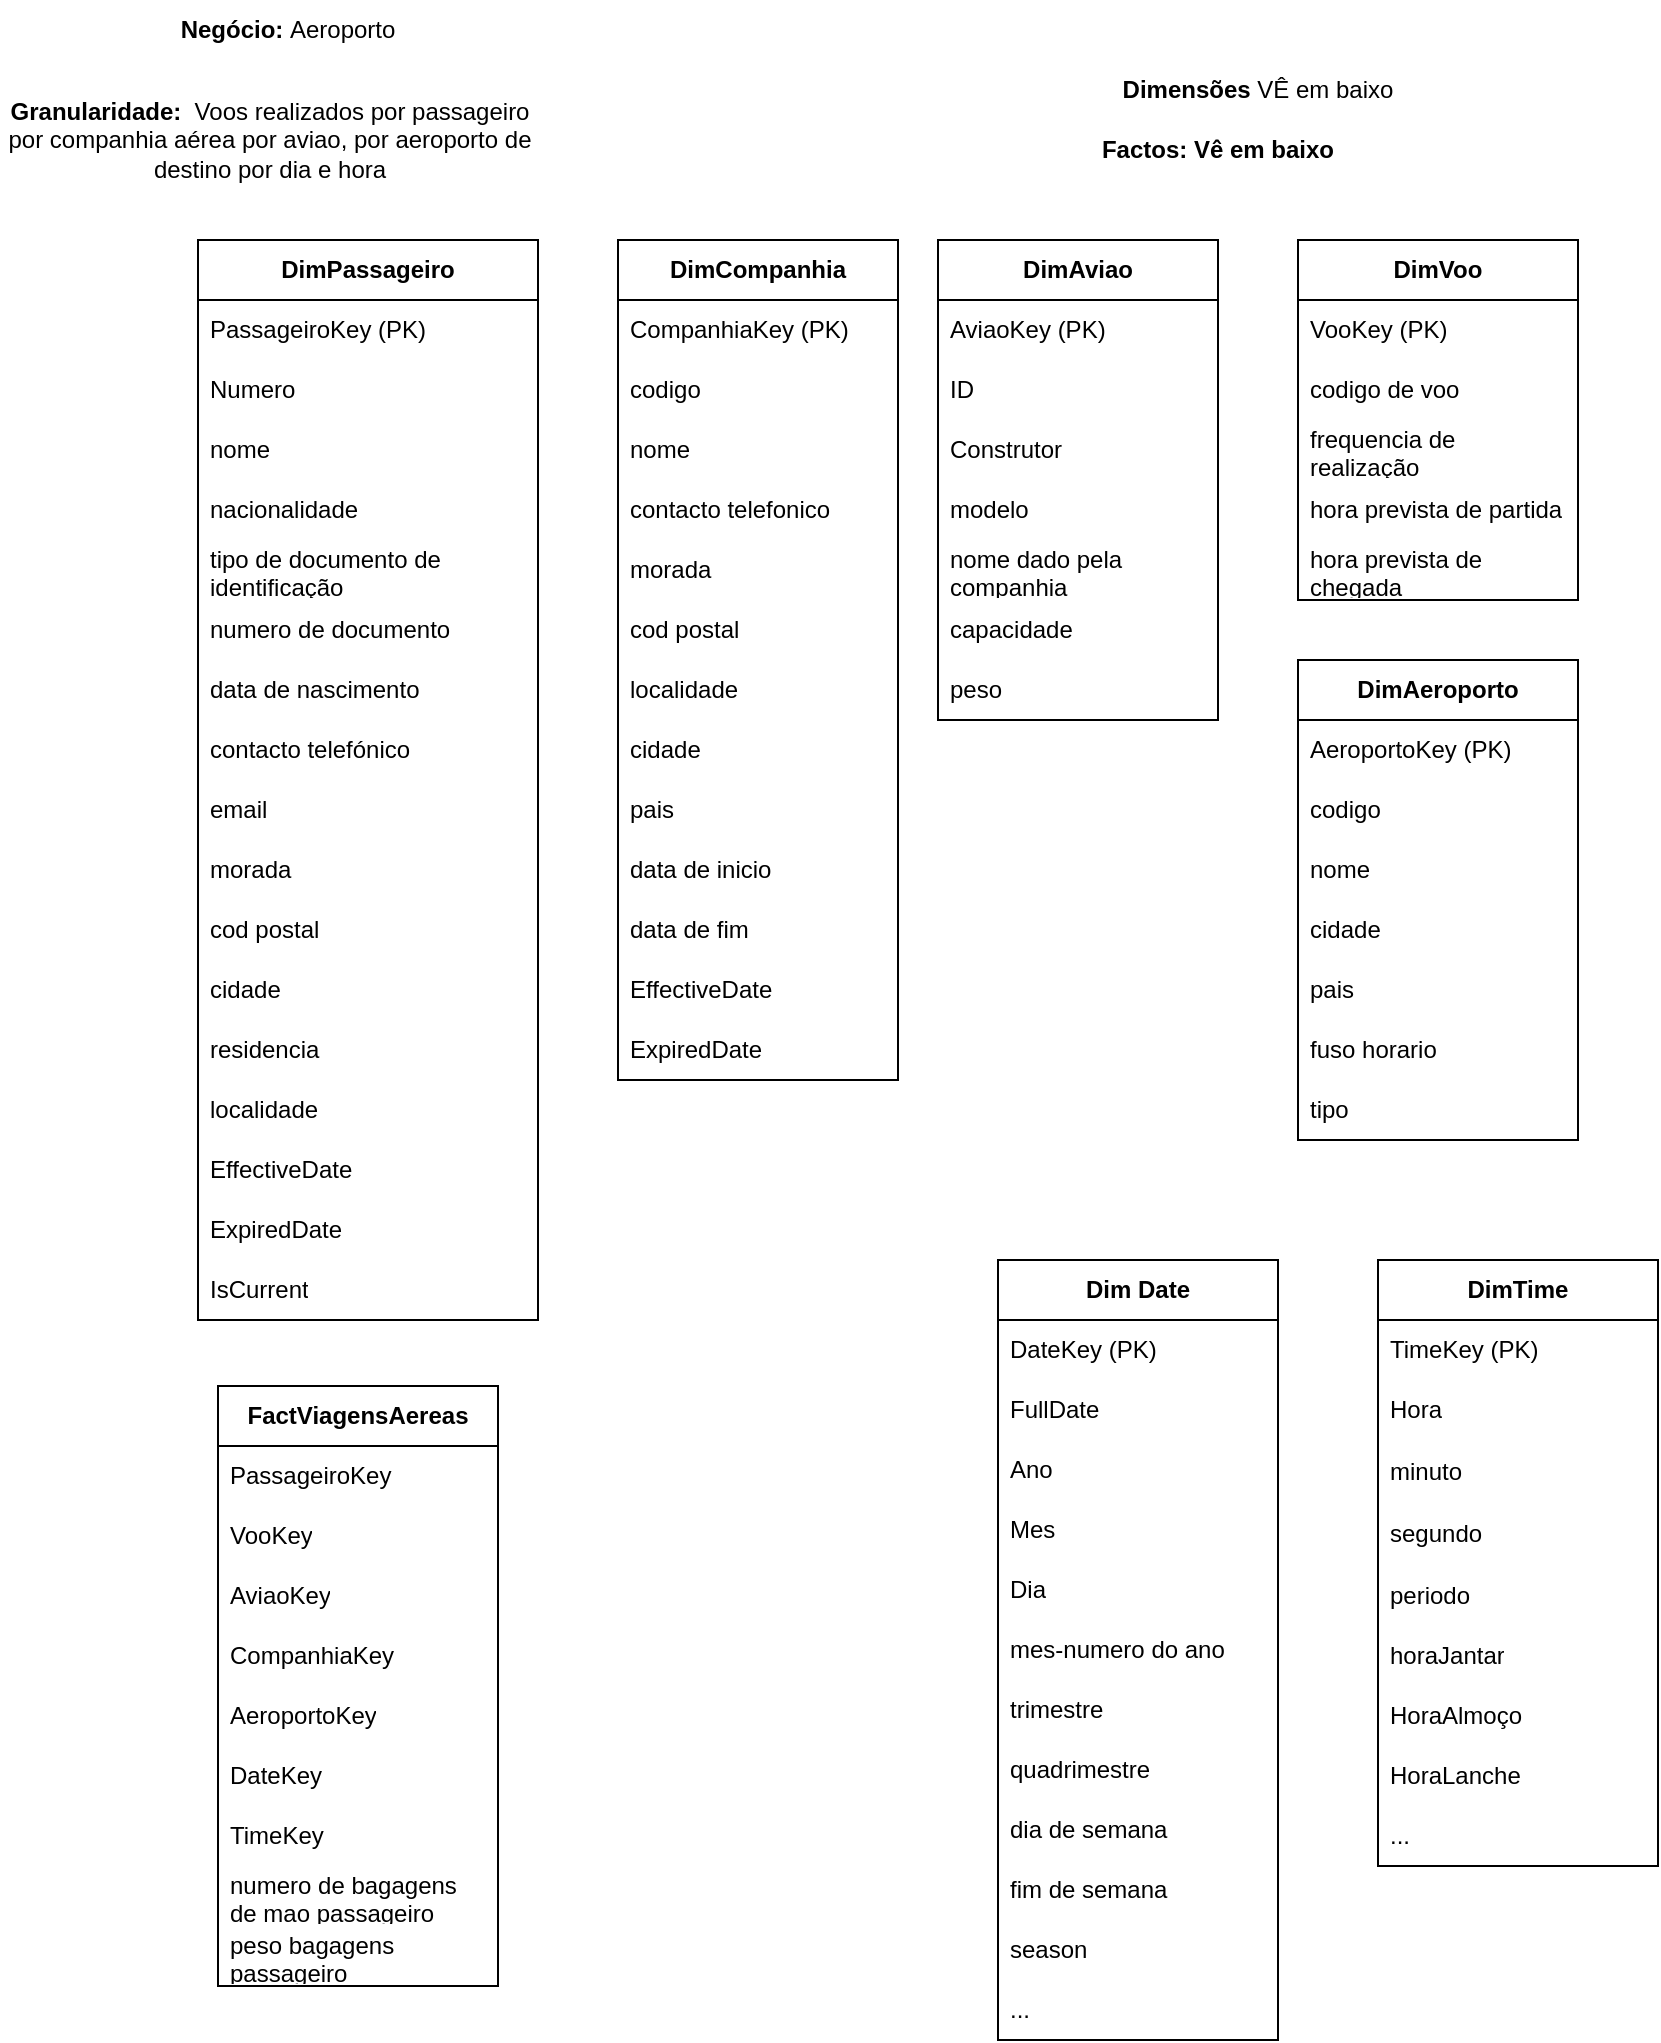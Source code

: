 <mxfile version="22.1.21" type="device">
  <diagram name="Página-1" id="2X2gEBi5U6tSxkvRbHId">
    <mxGraphModel dx="1863" dy="614" grid="1" gridSize="10" guides="1" tooltips="1" connect="1" arrows="1" fold="1" page="1" pageScale="1" pageWidth="827" pageHeight="1169" math="0" shadow="0">
      <root>
        <mxCell id="0" />
        <mxCell id="1" parent="0" />
        <mxCell id="Sg3mpXgy3ps1cseH2Rrw-1" value="&lt;b&gt;Granularidade:&amp;nbsp; &lt;/b&gt;Voos realizados por passageiro por companhia aérea por aviao, por aeroporto de destino por dia e hora" style="text;html=1;strokeColor=none;fillColor=none;align=center;verticalAlign=middle;whiteSpace=wrap;rounded=0;" vertex="1" parent="1">
          <mxGeometry x="-9" y="60" width="270" height="40" as="geometry" />
        </mxCell>
        <mxCell id="Sg3mpXgy3ps1cseH2Rrw-2" value="&lt;b&gt;Dimensões &lt;/b&gt;VÊ em baixo" style="text;html=1;strokeColor=none;fillColor=none;align=center;verticalAlign=middle;whiteSpace=wrap;rounded=0;" vertex="1" parent="1">
          <mxGeometry x="550" y="40" width="140" height="30" as="geometry" />
        </mxCell>
        <mxCell id="Sg3mpXgy3ps1cseH2Rrw-3" value="&lt;b&gt;Factos: Vê em baixo&lt;/b&gt;" style="text;html=1;strokeColor=none;fillColor=none;align=center;verticalAlign=middle;whiteSpace=wrap;rounded=0;" vertex="1" parent="1">
          <mxGeometry x="510" y="70" width="180" height="30" as="geometry" />
        </mxCell>
        <mxCell id="Sg3mpXgy3ps1cseH2Rrw-4" value="&lt;b&gt;DimPassageiro&lt;/b&gt;" style="swimlane;fontStyle=0;childLayout=stackLayout;horizontal=1;startSize=30;horizontalStack=0;resizeParent=1;resizeParentMax=0;resizeLast=0;collapsible=1;marginBottom=0;whiteSpace=wrap;html=1;" vertex="1" parent="1">
          <mxGeometry x="90" y="130" width="170" height="540" as="geometry" />
        </mxCell>
        <mxCell id="Sg3mpXgy3ps1cseH2Rrw-5" value="PassageiroKey (PK)" style="text;strokeColor=none;fillColor=none;align=left;verticalAlign=middle;spacingLeft=4;spacingRight=4;overflow=hidden;points=[[0,0.5],[1,0.5]];portConstraint=eastwest;rotatable=0;whiteSpace=wrap;html=1;" vertex="1" parent="Sg3mpXgy3ps1cseH2Rrw-4">
          <mxGeometry y="30" width="170" height="30" as="geometry" />
        </mxCell>
        <mxCell id="Sg3mpXgy3ps1cseH2Rrw-6" value="Numero" style="text;strokeColor=none;fillColor=none;align=left;verticalAlign=middle;spacingLeft=4;spacingRight=4;overflow=hidden;points=[[0,0.5],[1,0.5]];portConstraint=eastwest;rotatable=0;whiteSpace=wrap;html=1;" vertex="1" parent="Sg3mpXgy3ps1cseH2Rrw-4">
          <mxGeometry y="60" width="170" height="30" as="geometry" />
        </mxCell>
        <mxCell id="Sg3mpXgy3ps1cseH2Rrw-7" value="nome" style="text;strokeColor=none;fillColor=none;align=left;verticalAlign=middle;spacingLeft=4;spacingRight=4;overflow=hidden;points=[[0,0.5],[1,0.5]];portConstraint=eastwest;rotatable=0;whiteSpace=wrap;html=1;" vertex="1" parent="Sg3mpXgy3ps1cseH2Rrw-4">
          <mxGeometry y="90" width="170" height="30" as="geometry" />
        </mxCell>
        <mxCell id="Sg3mpXgy3ps1cseH2Rrw-8" value="nacionalidade" style="text;strokeColor=none;fillColor=none;align=left;verticalAlign=middle;spacingLeft=4;spacingRight=4;overflow=hidden;points=[[0,0.5],[1,0.5]];portConstraint=eastwest;rotatable=0;whiteSpace=wrap;html=1;" vertex="1" parent="Sg3mpXgy3ps1cseH2Rrw-4">
          <mxGeometry y="120" width="170" height="30" as="geometry" />
        </mxCell>
        <mxCell id="Sg3mpXgy3ps1cseH2Rrw-9" value="tipo de documento de identificação" style="text;strokeColor=none;fillColor=none;align=left;verticalAlign=middle;spacingLeft=4;spacingRight=4;overflow=hidden;points=[[0,0.5],[1,0.5]];portConstraint=eastwest;rotatable=0;whiteSpace=wrap;html=1;" vertex="1" parent="Sg3mpXgy3ps1cseH2Rrw-4">
          <mxGeometry y="150" width="170" height="30" as="geometry" />
        </mxCell>
        <mxCell id="Sg3mpXgy3ps1cseH2Rrw-10" value="numero de documento" style="text;strokeColor=none;fillColor=none;align=left;verticalAlign=middle;spacingLeft=4;spacingRight=4;overflow=hidden;points=[[0,0.5],[1,0.5]];portConstraint=eastwest;rotatable=0;whiteSpace=wrap;html=1;" vertex="1" parent="Sg3mpXgy3ps1cseH2Rrw-4">
          <mxGeometry y="180" width="170" height="30" as="geometry" />
        </mxCell>
        <mxCell id="Sg3mpXgy3ps1cseH2Rrw-11" value="data de nascimento" style="text;strokeColor=none;fillColor=none;align=left;verticalAlign=middle;spacingLeft=4;spacingRight=4;overflow=hidden;points=[[0,0.5],[1,0.5]];portConstraint=eastwest;rotatable=0;whiteSpace=wrap;html=1;" vertex="1" parent="Sg3mpXgy3ps1cseH2Rrw-4">
          <mxGeometry y="210" width="170" height="30" as="geometry" />
        </mxCell>
        <mxCell id="Sg3mpXgy3ps1cseH2Rrw-12" value="contacto telefónico" style="text;strokeColor=none;fillColor=none;align=left;verticalAlign=middle;spacingLeft=4;spacingRight=4;overflow=hidden;points=[[0,0.5],[1,0.5]];portConstraint=eastwest;rotatable=0;whiteSpace=wrap;html=1;" vertex="1" parent="Sg3mpXgy3ps1cseH2Rrw-4">
          <mxGeometry y="240" width="170" height="30" as="geometry" />
        </mxCell>
        <mxCell id="Sg3mpXgy3ps1cseH2Rrw-13" value="email" style="text;strokeColor=none;fillColor=none;align=left;verticalAlign=middle;spacingLeft=4;spacingRight=4;overflow=hidden;points=[[0,0.5],[1,0.5]];portConstraint=eastwest;rotatable=0;whiteSpace=wrap;html=1;" vertex="1" parent="Sg3mpXgy3ps1cseH2Rrw-4">
          <mxGeometry y="270" width="170" height="30" as="geometry" />
        </mxCell>
        <mxCell id="Sg3mpXgy3ps1cseH2Rrw-14" value="morada" style="text;strokeColor=none;fillColor=none;align=left;verticalAlign=middle;spacingLeft=4;spacingRight=4;overflow=hidden;points=[[0,0.5],[1,0.5]];portConstraint=eastwest;rotatable=0;whiteSpace=wrap;html=1;" vertex="1" parent="Sg3mpXgy3ps1cseH2Rrw-4">
          <mxGeometry y="300" width="170" height="30" as="geometry" />
        </mxCell>
        <mxCell id="Sg3mpXgy3ps1cseH2Rrw-15" value="cod postal" style="text;strokeColor=none;fillColor=none;align=left;verticalAlign=middle;spacingLeft=4;spacingRight=4;overflow=hidden;points=[[0,0.5],[1,0.5]];portConstraint=eastwest;rotatable=0;whiteSpace=wrap;html=1;" vertex="1" parent="Sg3mpXgy3ps1cseH2Rrw-4">
          <mxGeometry y="330" width="170" height="30" as="geometry" />
        </mxCell>
        <mxCell id="Sg3mpXgy3ps1cseH2Rrw-16" value="cidade" style="text;strokeColor=none;fillColor=none;align=left;verticalAlign=middle;spacingLeft=4;spacingRight=4;overflow=hidden;points=[[0,0.5],[1,0.5]];portConstraint=eastwest;rotatable=0;whiteSpace=wrap;html=1;" vertex="1" parent="Sg3mpXgy3ps1cseH2Rrw-4">
          <mxGeometry y="360" width="170" height="30" as="geometry" />
        </mxCell>
        <mxCell id="Sg3mpXgy3ps1cseH2Rrw-17" value="residencia" style="text;strokeColor=none;fillColor=none;align=left;verticalAlign=middle;spacingLeft=4;spacingRight=4;overflow=hidden;points=[[0,0.5],[1,0.5]];portConstraint=eastwest;rotatable=0;whiteSpace=wrap;html=1;" vertex="1" parent="Sg3mpXgy3ps1cseH2Rrw-4">
          <mxGeometry y="390" width="170" height="30" as="geometry" />
        </mxCell>
        <mxCell id="Sg3mpXgy3ps1cseH2Rrw-72" value="localidade" style="text;strokeColor=none;fillColor=none;align=left;verticalAlign=middle;spacingLeft=4;spacingRight=4;overflow=hidden;points=[[0,0.5],[1,0.5]];portConstraint=eastwest;rotatable=0;whiteSpace=wrap;html=1;" vertex="1" parent="Sg3mpXgy3ps1cseH2Rrw-4">
          <mxGeometry y="420" width="170" height="30" as="geometry" />
        </mxCell>
        <mxCell id="Sg3mpXgy3ps1cseH2Rrw-18" value="EffectiveDate" style="text;strokeColor=none;fillColor=none;align=left;verticalAlign=middle;spacingLeft=4;spacingRight=4;overflow=hidden;points=[[0,0.5],[1,0.5]];portConstraint=eastwest;rotatable=0;whiteSpace=wrap;html=1;" vertex="1" parent="Sg3mpXgy3ps1cseH2Rrw-4">
          <mxGeometry y="450" width="170" height="30" as="geometry" />
        </mxCell>
        <mxCell id="Sg3mpXgy3ps1cseH2Rrw-19" value="ExpiredDate" style="text;strokeColor=none;fillColor=none;align=left;verticalAlign=middle;spacingLeft=4;spacingRight=4;overflow=hidden;points=[[0,0.5],[1,0.5]];portConstraint=eastwest;rotatable=0;whiteSpace=wrap;html=1;" vertex="1" parent="Sg3mpXgy3ps1cseH2Rrw-4">
          <mxGeometry y="480" width="170" height="30" as="geometry" />
        </mxCell>
        <mxCell id="Sg3mpXgy3ps1cseH2Rrw-20" value="IsCurrent" style="text;strokeColor=none;fillColor=none;align=left;verticalAlign=middle;spacingLeft=4;spacingRight=4;overflow=hidden;points=[[0,0.5],[1,0.5]];portConstraint=eastwest;rotatable=0;whiteSpace=wrap;html=1;" vertex="1" parent="Sg3mpXgy3ps1cseH2Rrw-4">
          <mxGeometry y="510" width="170" height="30" as="geometry" />
        </mxCell>
        <mxCell id="Sg3mpXgy3ps1cseH2Rrw-21" value="&lt;b&gt;FactViagensAereas&lt;/b&gt;" style="swimlane;fontStyle=0;childLayout=stackLayout;horizontal=1;startSize=30;horizontalStack=0;resizeParent=1;resizeParentMax=0;resizeLast=0;collapsible=1;marginBottom=0;whiteSpace=wrap;html=1;" vertex="1" parent="1">
          <mxGeometry x="100" y="703" width="140" height="300" as="geometry" />
        </mxCell>
        <mxCell id="Sg3mpXgy3ps1cseH2Rrw-22" value="PassageiroKey" style="text;strokeColor=none;fillColor=none;align=left;verticalAlign=middle;spacingLeft=4;spacingRight=4;overflow=hidden;points=[[0,0.5],[1,0.5]];portConstraint=eastwest;rotatable=0;whiteSpace=wrap;html=1;" vertex="1" parent="Sg3mpXgy3ps1cseH2Rrw-21">
          <mxGeometry y="30" width="140" height="30" as="geometry" />
        </mxCell>
        <mxCell id="Sg3mpXgy3ps1cseH2Rrw-92" value="VooKey" style="text;strokeColor=none;fillColor=none;align=left;verticalAlign=middle;spacingLeft=4;spacingRight=4;overflow=hidden;points=[[0,0.5],[1,0.5]];portConstraint=eastwest;rotatable=0;whiteSpace=wrap;html=1;" vertex="1" parent="Sg3mpXgy3ps1cseH2Rrw-21">
          <mxGeometry y="60" width="140" height="30" as="geometry" />
        </mxCell>
        <mxCell id="Sg3mpXgy3ps1cseH2Rrw-93" value="AviaoKey" style="text;strokeColor=none;fillColor=none;align=left;verticalAlign=middle;spacingLeft=4;spacingRight=4;overflow=hidden;points=[[0,0.5],[1,0.5]];portConstraint=eastwest;rotatable=0;whiteSpace=wrap;html=1;" vertex="1" parent="Sg3mpXgy3ps1cseH2Rrw-21">
          <mxGeometry y="90" width="140" height="30" as="geometry" />
        </mxCell>
        <mxCell id="Sg3mpXgy3ps1cseH2Rrw-94" value="CompanhiaKey" style="text;strokeColor=none;fillColor=none;align=left;verticalAlign=middle;spacingLeft=4;spacingRight=4;overflow=hidden;points=[[0,0.5],[1,0.5]];portConstraint=eastwest;rotatable=0;whiteSpace=wrap;html=1;" vertex="1" parent="Sg3mpXgy3ps1cseH2Rrw-21">
          <mxGeometry y="120" width="140" height="30" as="geometry" />
        </mxCell>
        <mxCell id="Sg3mpXgy3ps1cseH2Rrw-95" value="AeroportoKey" style="text;strokeColor=none;fillColor=none;align=left;verticalAlign=middle;spacingLeft=4;spacingRight=4;overflow=hidden;points=[[0,0.5],[1,0.5]];portConstraint=eastwest;rotatable=0;whiteSpace=wrap;html=1;" vertex="1" parent="Sg3mpXgy3ps1cseH2Rrw-21">
          <mxGeometry y="150" width="140" height="30" as="geometry" />
        </mxCell>
        <mxCell id="Sg3mpXgy3ps1cseH2Rrw-25" value="DateKey" style="text;strokeColor=none;fillColor=none;align=left;verticalAlign=middle;spacingLeft=4;spacingRight=4;overflow=hidden;points=[[0,0.5],[1,0.5]];portConstraint=eastwest;rotatable=0;whiteSpace=wrap;html=1;" vertex="1" parent="Sg3mpXgy3ps1cseH2Rrw-21">
          <mxGeometry y="180" width="140" height="30" as="geometry" />
        </mxCell>
        <mxCell id="Sg3mpXgy3ps1cseH2Rrw-97" value="TimeKey" style="text;strokeColor=none;fillColor=none;align=left;verticalAlign=middle;spacingLeft=4;spacingRight=4;overflow=hidden;points=[[0,0.5],[1,0.5]];portConstraint=eastwest;rotatable=0;whiteSpace=wrap;html=1;" vertex="1" parent="Sg3mpXgy3ps1cseH2Rrw-21">
          <mxGeometry y="210" width="140" height="30" as="geometry" />
        </mxCell>
        <mxCell id="Sg3mpXgy3ps1cseH2Rrw-98" value="numero de bagagens de mao passageiro" style="text;strokeColor=none;fillColor=none;align=left;verticalAlign=middle;spacingLeft=4;spacingRight=4;overflow=hidden;points=[[0,0.5],[1,0.5]];portConstraint=eastwest;rotatable=0;whiteSpace=wrap;html=1;" vertex="1" parent="Sg3mpXgy3ps1cseH2Rrw-21">
          <mxGeometry y="240" width="140" height="30" as="geometry" />
        </mxCell>
        <mxCell id="Sg3mpXgy3ps1cseH2Rrw-99" value="peso bagagens passageiro" style="text;strokeColor=none;fillColor=none;align=left;verticalAlign=middle;spacingLeft=4;spacingRight=4;overflow=hidden;points=[[0,0.5],[1,0.5]];portConstraint=eastwest;rotatable=0;whiteSpace=wrap;html=1;" vertex="1" parent="Sg3mpXgy3ps1cseH2Rrw-21">
          <mxGeometry y="270" width="140" height="30" as="geometry" />
        </mxCell>
        <mxCell id="Sg3mpXgy3ps1cseH2Rrw-28" value="&lt;b&gt;DimAviao&lt;/b&gt;" style="swimlane;fontStyle=0;childLayout=stackLayout;horizontal=1;startSize=30;horizontalStack=0;resizeParent=1;resizeParentMax=0;resizeLast=0;collapsible=1;marginBottom=0;whiteSpace=wrap;html=1;" vertex="1" parent="1">
          <mxGeometry x="460" y="130" width="140" height="240" as="geometry" />
        </mxCell>
        <mxCell id="Sg3mpXgy3ps1cseH2Rrw-29" value="AviaoKey (PK)" style="text;strokeColor=none;fillColor=none;align=left;verticalAlign=middle;spacingLeft=4;spacingRight=4;overflow=hidden;points=[[0,0.5],[1,0.5]];portConstraint=eastwest;rotatable=0;whiteSpace=wrap;html=1;" vertex="1" parent="Sg3mpXgy3ps1cseH2Rrw-28">
          <mxGeometry y="30" width="140" height="30" as="geometry" />
        </mxCell>
        <mxCell id="Sg3mpXgy3ps1cseH2Rrw-30" value="ID" style="text;strokeColor=none;fillColor=none;align=left;verticalAlign=middle;spacingLeft=4;spacingRight=4;overflow=hidden;points=[[0,0.5],[1,0.5]];portConstraint=eastwest;rotatable=0;whiteSpace=wrap;html=1;" vertex="1" parent="Sg3mpXgy3ps1cseH2Rrw-28">
          <mxGeometry y="60" width="140" height="30" as="geometry" />
        </mxCell>
        <mxCell id="Sg3mpXgy3ps1cseH2Rrw-31" value="Construtor" style="text;strokeColor=none;fillColor=none;align=left;verticalAlign=middle;spacingLeft=4;spacingRight=4;overflow=hidden;points=[[0,0.5],[1,0.5]];portConstraint=eastwest;rotatable=0;whiteSpace=wrap;html=1;" vertex="1" parent="Sg3mpXgy3ps1cseH2Rrw-28">
          <mxGeometry y="90" width="140" height="30" as="geometry" />
        </mxCell>
        <mxCell id="Sg3mpXgy3ps1cseH2Rrw-32" value="modelo" style="text;strokeColor=none;fillColor=none;align=left;verticalAlign=middle;spacingLeft=4;spacingRight=4;overflow=hidden;points=[[0,0.5],[1,0.5]];portConstraint=eastwest;rotatable=0;whiteSpace=wrap;html=1;" vertex="1" parent="Sg3mpXgy3ps1cseH2Rrw-28">
          <mxGeometry y="120" width="140" height="30" as="geometry" />
        </mxCell>
        <mxCell id="Sg3mpXgy3ps1cseH2Rrw-73" value="nome dado pela companhia" style="text;strokeColor=none;fillColor=none;align=left;verticalAlign=middle;spacingLeft=4;spacingRight=4;overflow=hidden;points=[[0,0.5],[1,0.5]];portConstraint=eastwest;rotatable=0;whiteSpace=wrap;html=1;" vertex="1" parent="Sg3mpXgy3ps1cseH2Rrw-28">
          <mxGeometry y="150" width="140" height="30" as="geometry" />
        </mxCell>
        <mxCell id="Sg3mpXgy3ps1cseH2Rrw-74" value="capacidade" style="text;strokeColor=none;fillColor=none;align=left;verticalAlign=middle;spacingLeft=4;spacingRight=4;overflow=hidden;points=[[0,0.5],[1,0.5]];portConstraint=eastwest;rotatable=0;whiteSpace=wrap;html=1;" vertex="1" parent="Sg3mpXgy3ps1cseH2Rrw-28">
          <mxGeometry y="180" width="140" height="30" as="geometry" />
        </mxCell>
        <mxCell id="Sg3mpXgy3ps1cseH2Rrw-75" value="peso" style="text;strokeColor=none;fillColor=none;align=left;verticalAlign=middle;spacingLeft=4;spacingRight=4;overflow=hidden;points=[[0,0.5],[1,0.5]];portConstraint=eastwest;rotatable=0;whiteSpace=wrap;html=1;" vertex="1" parent="Sg3mpXgy3ps1cseH2Rrw-28">
          <mxGeometry y="210" width="140" height="30" as="geometry" />
        </mxCell>
        <mxCell id="Sg3mpXgy3ps1cseH2Rrw-33" value="&lt;b&gt;DimTime&lt;/b&gt;" style="swimlane;fontStyle=0;childLayout=stackLayout;horizontal=1;startSize=30;horizontalStack=0;resizeParent=1;resizeParentMax=0;resizeLast=0;collapsible=1;marginBottom=0;whiteSpace=wrap;html=1;" vertex="1" parent="1">
          <mxGeometry x="680" y="640" width="140" height="303" as="geometry" />
        </mxCell>
        <mxCell id="Sg3mpXgy3ps1cseH2Rrw-34" value="TimeKey (PK)" style="text;strokeColor=none;fillColor=none;align=left;verticalAlign=middle;spacingLeft=4;spacingRight=4;overflow=hidden;points=[[0,0.5],[1,0.5]];portConstraint=eastwest;rotatable=0;whiteSpace=wrap;html=1;" vertex="1" parent="Sg3mpXgy3ps1cseH2Rrw-33">
          <mxGeometry y="30" width="140" height="30" as="geometry" />
        </mxCell>
        <mxCell id="Sg3mpXgy3ps1cseH2Rrw-35" value="Hora" style="text;strokeColor=none;fillColor=none;align=left;verticalAlign=middle;spacingLeft=4;spacingRight=4;overflow=hidden;points=[[0,0.5],[1,0.5]];portConstraint=eastwest;rotatable=0;whiteSpace=wrap;html=1;" vertex="1" parent="Sg3mpXgy3ps1cseH2Rrw-33">
          <mxGeometry y="60" width="140" height="30" as="geometry" />
        </mxCell>
        <mxCell id="Sg3mpXgy3ps1cseH2Rrw-36" value="minuto" style="text;strokeColor=none;fillColor=none;align=left;verticalAlign=middle;spacingLeft=4;spacingRight=4;overflow=hidden;points=[[0,0.5],[1,0.5]];portConstraint=eastwest;rotatable=0;whiteSpace=wrap;html=1;" vertex="1" parent="Sg3mpXgy3ps1cseH2Rrw-33">
          <mxGeometry y="90" width="140" height="31" as="geometry" />
        </mxCell>
        <mxCell id="Sg3mpXgy3ps1cseH2Rrw-37" value="segundo" style="text;strokeColor=none;fillColor=none;align=left;verticalAlign=middle;spacingLeft=4;spacingRight=4;overflow=hidden;points=[[0,0.5],[1,0.5]];portConstraint=eastwest;rotatable=0;whiteSpace=wrap;html=1;" vertex="1" parent="Sg3mpXgy3ps1cseH2Rrw-33">
          <mxGeometry y="121" width="140" height="31" as="geometry" />
        </mxCell>
        <mxCell id="Sg3mpXgy3ps1cseH2Rrw-38" value="periodo" style="text;strokeColor=none;fillColor=none;align=left;verticalAlign=middle;spacingLeft=4;spacingRight=4;overflow=hidden;points=[[0,0.5],[1,0.5]];portConstraint=eastwest;rotatable=0;whiteSpace=wrap;html=1;" vertex="1" parent="Sg3mpXgy3ps1cseH2Rrw-33">
          <mxGeometry y="152" width="140" height="31" as="geometry" />
        </mxCell>
        <mxCell id="Sg3mpXgy3ps1cseH2Rrw-39" value="horaJantar" style="text;strokeColor=none;fillColor=none;align=left;verticalAlign=middle;spacingLeft=4;spacingRight=4;overflow=hidden;points=[[0,0.5],[1,0.5]];portConstraint=eastwest;rotatable=0;whiteSpace=wrap;html=1;" vertex="1" parent="Sg3mpXgy3ps1cseH2Rrw-33">
          <mxGeometry y="183" width="140" height="30" as="geometry" />
        </mxCell>
        <mxCell id="Sg3mpXgy3ps1cseH2Rrw-40" value="HoraAlmoço" style="text;strokeColor=none;fillColor=none;align=left;verticalAlign=middle;spacingLeft=4;spacingRight=4;overflow=hidden;points=[[0,0.5],[1,0.5]];portConstraint=eastwest;rotatable=0;whiteSpace=wrap;html=1;" vertex="1" parent="Sg3mpXgy3ps1cseH2Rrw-33">
          <mxGeometry y="213" width="140" height="30" as="geometry" />
        </mxCell>
        <mxCell id="Sg3mpXgy3ps1cseH2Rrw-41" value="HoraLanche" style="text;strokeColor=none;fillColor=none;align=left;verticalAlign=middle;spacingLeft=4;spacingRight=4;overflow=hidden;points=[[0,0.5],[1,0.5]];portConstraint=eastwest;rotatable=0;whiteSpace=wrap;html=1;" vertex="1" parent="Sg3mpXgy3ps1cseH2Rrw-33">
          <mxGeometry y="243" width="140" height="30" as="geometry" />
        </mxCell>
        <mxCell id="Sg3mpXgy3ps1cseH2Rrw-42" value="..." style="text;strokeColor=none;fillColor=none;align=left;verticalAlign=middle;spacingLeft=4;spacingRight=4;overflow=hidden;points=[[0,0.5],[1,0.5]];portConstraint=eastwest;rotatable=0;whiteSpace=wrap;html=1;" vertex="1" parent="Sg3mpXgy3ps1cseH2Rrw-33">
          <mxGeometry y="273" width="140" height="30" as="geometry" />
        </mxCell>
        <mxCell id="Sg3mpXgy3ps1cseH2Rrw-43" value="&lt;b&gt;Dim Date&lt;/b&gt;" style="swimlane;fontStyle=0;childLayout=stackLayout;horizontal=1;startSize=30;horizontalStack=0;resizeParent=1;resizeParentMax=0;resizeLast=0;collapsible=1;marginBottom=0;whiteSpace=wrap;html=1;" vertex="1" parent="1">
          <mxGeometry x="490" y="640" width="140" height="390" as="geometry" />
        </mxCell>
        <mxCell id="Sg3mpXgy3ps1cseH2Rrw-44" value="DateKey (PK)" style="text;strokeColor=none;fillColor=none;align=left;verticalAlign=middle;spacingLeft=4;spacingRight=4;overflow=hidden;points=[[0,0.5],[1,0.5]];portConstraint=eastwest;rotatable=0;whiteSpace=wrap;html=1;" vertex="1" parent="Sg3mpXgy3ps1cseH2Rrw-43">
          <mxGeometry y="30" width="140" height="30" as="geometry" />
        </mxCell>
        <mxCell id="Sg3mpXgy3ps1cseH2Rrw-45" value="FullDate" style="text;strokeColor=none;fillColor=none;align=left;verticalAlign=middle;spacingLeft=4;spacingRight=4;overflow=hidden;points=[[0,0.5],[1,0.5]];portConstraint=eastwest;rotatable=0;whiteSpace=wrap;html=1;" vertex="1" parent="Sg3mpXgy3ps1cseH2Rrw-43">
          <mxGeometry y="60" width="140" height="30" as="geometry" />
        </mxCell>
        <mxCell id="Sg3mpXgy3ps1cseH2Rrw-46" value="Ano" style="text;strokeColor=none;fillColor=none;align=left;verticalAlign=middle;spacingLeft=4;spacingRight=4;overflow=hidden;points=[[0,0.5],[1,0.5]];portConstraint=eastwest;rotatable=0;whiteSpace=wrap;html=1;" vertex="1" parent="Sg3mpXgy3ps1cseH2Rrw-43">
          <mxGeometry y="90" width="140" height="30" as="geometry" />
        </mxCell>
        <mxCell id="Sg3mpXgy3ps1cseH2Rrw-47" value="Mes" style="text;strokeColor=none;fillColor=none;align=left;verticalAlign=middle;spacingLeft=4;spacingRight=4;overflow=hidden;points=[[0,0.5],[1,0.5]];portConstraint=eastwest;rotatable=0;whiteSpace=wrap;html=1;" vertex="1" parent="Sg3mpXgy3ps1cseH2Rrw-43">
          <mxGeometry y="120" width="140" height="30" as="geometry" />
        </mxCell>
        <mxCell id="Sg3mpXgy3ps1cseH2Rrw-48" value="Dia" style="text;strokeColor=none;fillColor=none;align=left;verticalAlign=middle;spacingLeft=4;spacingRight=4;overflow=hidden;points=[[0,0.5],[1,0.5]];portConstraint=eastwest;rotatable=0;whiteSpace=wrap;html=1;" vertex="1" parent="Sg3mpXgy3ps1cseH2Rrw-43">
          <mxGeometry y="150" width="140" height="30" as="geometry" />
        </mxCell>
        <mxCell id="Sg3mpXgy3ps1cseH2Rrw-49" value="mes-numero do ano" style="text;strokeColor=none;fillColor=none;align=left;verticalAlign=middle;spacingLeft=4;spacingRight=4;overflow=hidden;points=[[0,0.5],[1,0.5]];portConstraint=eastwest;rotatable=0;whiteSpace=wrap;html=1;" vertex="1" parent="Sg3mpXgy3ps1cseH2Rrw-43">
          <mxGeometry y="180" width="140" height="30" as="geometry" />
        </mxCell>
        <mxCell id="Sg3mpXgy3ps1cseH2Rrw-50" value="trimestre" style="text;strokeColor=none;fillColor=none;align=left;verticalAlign=middle;spacingLeft=4;spacingRight=4;overflow=hidden;points=[[0,0.5],[1,0.5]];portConstraint=eastwest;rotatable=0;whiteSpace=wrap;html=1;" vertex="1" parent="Sg3mpXgy3ps1cseH2Rrw-43">
          <mxGeometry y="210" width="140" height="30" as="geometry" />
        </mxCell>
        <mxCell id="Sg3mpXgy3ps1cseH2Rrw-51" value="quadrimestre" style="text;strokeColor=none;fillColor=none;align=left;verticalAlign=middle;spacingLeft=4;spacingRight=4;overflow=hidden;points=[[0,0.5],[1,0.5]];portConstraint=eastwest;rotatable=0;whiteSpace=wrap;html=1;" vertex="1" parent="Sg3mpXgy3ps1cseH2Rrw-43">
          <mxGeometry y="240" width="140" height="30" as="geometry" />
        </mxCell>
        <mxCell id="Sg3mpXgy3ps1cseH2Rrw-52" value="dia de semana" style="text;strokeColor=none;fillColor=none;align=left;verticalAlign=middle;spacingLeft=4;spacingRight=4;overflow=hidden;points=[[0,0.5],[1,0.5]];portConstraint=eastwest;rotatable=0;whiteSpace=wrap;html=1;" vertex="1" parent="Sg3mpXgy3ps1cseH2Rrw-43">
          <mxGeometry y="270" width="140" height="30" as="geometry" />
        </mxCell>
        <mxCell id="Sg3mpXgy3ps1cseH2Rrw-53" value="fim de semana" style="text;strokeColor=none;fillColor=none;align=left;verticalAlign=middle;spacingLeft=4;spacingRight=4;overflow=hidden;points=[[0,0.5],[1,0.5]];portConstraint=eastwest;rotatable=0;whiteSpace=wrap;html=1;" vertex="1" parent="Sg3mpXgy3ps1cseH2Rrw-43">
          <mxGeometry y="300" width="140" height="30" as="geometry" />
        </mxCell>
        <mxCell id="Sg3mpXgy3ps1cseH2Rrw-54" value="season" style="text;strokeColor=none;fillColor=none;align=left;verticalAlign=middle;spacingLeft=4;spacingRight=4;overflow=hidden;points=[[0,0.5],[1,0.5]];portConstraint=eastwest;rotatable=0;whiteSpace=wrap;html=1;" vertex="1" parent="Sg3mpXgy3ps1cseH2Rrw-43">
          <mxGeometry y="330" width="140" height="30" as="geometry" />
        </mxCell>
        <mxCell id="Sg3mpXgy3ps1cseH2Rrw-55" value="..." style="text;strokeColor=none;fillColor=none;align=left;verticalAlign=middle;spacingLeft=4;spacingRight=4;overflow=hidden;points=[[0,0.5],[1,0.5]];portConstraint=eastwest;rotatable=0;whiteSpace=wrap;html=1;" vertex="1" parent="Sg3mpXgy3ps1cseH2Rrw-43">
          <mxGeometry y="360" width="140" height="30" as="geometry" />
        </mxCell>
        <mxCell id="Sg3mpXgy3ps1cseH2Rrw-56" value="&lt;b&gt;DimCompanhia&lt;/b&gt;" style="swimlane;fontStyle=0;childLayout=stackLayout;horizontal=1;startSize=30;horizontalStack=0;resizeParent=1;resizeParentMax=0;resizeLast=0;collapsible=1;marginBottom=0;whiteSpace=wrap;html=1;" vertex="1" parent="1">
          <mxGeometry x="300" y="130" width="140" height="420" as="geometry" />
        </mxCell>
        <mxCell id="Sg3mpXgy3ps1cseH2Rrw-57" value="CompanhiaKey (PK)" style="text;strokeColor=none;fillColor=none;align=left;verticalAlign=middle;spacingLeft=4;spacingRight=4;overflow=hidden;points=[[0,0.5],[1,0.5]];portConstraint=eastwest;rotatable=0;whiteSpace=wrap;html=1;" vertex="1" parent="Sg3mpXgy3ps1cseH2Rrw-56">
          <mxGeometry y="30" width="140" height="30" as="geometry" />
        </mxCell>
        <mxCell id="Sg3mpXgy3ps1cseH2Rrw-58" value="codigo" style="text;strokeColor=none;fillColor=none;align=left;verticalAlign=middle;spacingLeft=4;spacingRight=4;overflow=hidden;points=[[0,0.5],[1,0.5]];portConstraint=eastwest;rotatable=0;whiteSpace=wrap;html=1;" vertex="1" parent="Sg3mpXgy3ps1cseH2Rrw-56">
          <mxGeometry y="60" width="140" height="30" as="geometry" />
        </mxCell>
        <mxCell id="Sg3mpXgy3ps1cseH2Rrw-59" value="nome" style="text;strokeColor=none;fillColor=none;align=left;verticalAlign=middle;spacingLeft=4;spacingRight=4;overflow=hidden;points=[[0,0.5],[1,0.5]];portConstraint=eastwest;rotatable=0;whiteSpace=wrap;html=1;" vertex="1" parent="Sg3mpXgy3ps1cseH2Rrw-56">
          <mxGeometry y="90" width="140" height="30" as="geometry" />
        </mxCell>
        <mxCell id="Sg3mpXgy3ps1cseH2Rrw-60" value="contacto telefonico" style="text;strokeColor=none;fillColor=none;align=left;verticalAlign=middle;spacingLeft=4;spacingRight=4;overflow=hidden;points=[[0,0.5],[1,0.5]];portConstraint=eastwest;rotatable=0;whiteSpace=wrap;html=1;" vertex="1" parent="Sg3mpXgy3ps1cseH2Rrw-56">
          <mxGeometry y="120" width="140" height="30" as="geometry" />
        </mxCell>
        <mxCell id="Sg3mpXgy3ps1cseH2Rrw-61" value="morada" style="text;strokeColor=none;fillColor=none;align=left;verticalAlign=middle;spacingLeft=4;spacingRight=4;overflow=hidden;points=[[0,0.5],[1,0.5]];portConstraint=eastwest;rotatable=0;whiteSpace=wrap;html=1;" vertex="1" parent="Sg3mpXgy3ps1cseH2Rrw-56">
          <mxGeometry y="150" width="140" height="30" as="geometry" />
        </mxCell>
        <mxCell id="Sg3mpXgy3ps1cseH2Rrw-62" value="cod postal" style="text;strokeColor=none;fillColor=none;align=left;verticalAlign=middle;spacingLeft=4;spacingRight=4;overflow=hidden;points=[[0,0.5],[1,0.5]];portConstraint=eastwest;rotatable=0;whiteSpace=wrap;html=1;" vertex="1" parent="Sg3mpXgy3ps1cseH2Rrw-56">
          <mxGeometry y="180" width="140" height="30" as="geometry" />
        </mxCell>
        <mxCell id="Sg3mpXgy3ps1cseH2Rrw-63" value="localidade" style="text;strokeColor=none;fillColor=none;align=left;verticalAlign=middle;spacingLeft=4;spacingRight=4;overflow=hidden;points=[[0,0.5],[1,0.5]];portConstraint=eastwest;rotatable=0;whiteSpace=wrap;html=1;" vertex="1" parent="Sg3mpXgy3ps1cseH2Rrw-56">
          <mxGeometry y="210" width="140" height="30" as="geometry" />
        </mxCell>
        <mxCell id="Sg3mpXgy3ps1cseH2Rrw-64" value="cidade" style="text;strokeColor=none;fillColor=none;align=left;verticalAlign=middle;spacingLeft=4;spacingRight=4;overflow=hidden;points=[[0,0.5],[1,0.5]];portConstraint=eastwest;rotatable=0;whiteSpace=wrap;html=1;" vertex="1" parent="Sg3mpXgy3ps1cseH2Rrw-56">
          <mxGeometry y="240" width="140" height="30" as="geometry" />
        </mxCell>
        <mxCell id="Sg3mpXgy3ps1cseH2Rrw-65" value="pais" style="text;strokeColor=none;fillColor=none;align=left;verticalAlign=middle;spacingLeft=4;spacingRight=4;overflow=hidden;points=[[0,0.5],[1,0.5]];portConstraint=eastwest;rotatable=0;whiteSpace=wrap;html=1;" vertex="1" parent="Sg3mpXgy3ps1cseH2Rrw-56">
          <mxGeometry y="270" width="140" height="30" as="geometry" />
        </mxCell>
        <mxCell id="Sg3mpXgy3ps1cseH2Rrw-66" value="data de inicio" style="text;strokeColor=none;fillColor=none;align=left;verticalAlign=middle;spacingLeft=4;spacingRight=4;overflow=hidden;points=[[0,0.5],[1,0.5]];portConstraint=eastwest;rotatable=0;whiteSpace=wrap;html=1;" vertex="1" parent="Sg3mpXgy3ps1cseH2Rrw-56">
          <mxGeometry y="300" width="140" height="30" as="geometry" />
        </mxCell>
        <mxCell id="Sg3mpXgy3ps1cseH2Rrw-67" value="data de fim" style="text;strokeColor=none;fillColor=none;align=left;verticalAlign=middle;spacingLeft=4;spacingRight=4;overflow=hidden;points=[[0,0.5],[1,0.5]];portConstraint=eastwest;rotatable=0;whiteSpace=wrap;html=1;" vertex="1" parent="Sg3mpXgy3ps1cseH2Rrw-56">
          <mxGeometry y="330" width="140" height="30" as="geometry" />
        </mxCell>
        <mxCell id="Sg3mpXgy3ps1cseH2Rrw-69" value="EffectiveDate" style="text;strokeColor=none;fillColor=none;align=left;verticalAlign=middle;spacingLeft=4;spacingRight=4;overflow=hidden;points=[[0,0.5],[1,0.5]];portConstraint=eastwest;rotatable=0;whiteSpace=wrap;html=1;" vertex="1" parent="Sg3mpXgy3ps1cseH2Rrw-56">
          <mxGeometry y="360" width="140" height="30" as="geometry" />
        </mxCell>
        <mxCell id="Sg3mpXgy3ps1cseH2Rrw-70" value="ExpiredDate" style="text;strokeColor=none;fillColor=none;align=left;verticalAlign=middle;spacingLeft=4;spacingRight=4;overflow=hidden;points=[[0,0.5],[1,0.5]];portConstraint=eastwest;rotatable=0;whiteSpace=wrap;html=1;" vertex="1" parent="Sg3mpXgy3ps1cseH2Rrw-56">
          <mxGeometry y="390" width="140" height="30" as="geometry" />
        </mxCell>
        <mxCell id="Sg3mpXgy3ps1cseH2Rrw-71" value="&lt;b&gt;Negócio: &lt;/b&gt;Aeroporto" style="text;html=1;strokeColor=none;fillColor=none;align=center;verticalAlign=middle;whiteSpace=wrap;rounded=0;" vertex="1" parent="1">
          <mxGeometry y="10" width="270" height="30" as="geometry" />
        </mxCell>
        <mxCell id="Sg3mpXgy3ps1cseH2Rrw-76" value="&lt;b&gt;DimVoo&lt;/b&gt;" style="swimlane;fontStyle=0;childLayout=stackLayout;horizontal=1;startSize=30;horizontalStack=0;resizeParent=1;resizeParentMax=0;resizeLast=0;collapsible=1;marginBottom=0;whiteSpace=wrap;html=1;" vertex="1" parent="1">
          <mxGeometry x="640" y="130" width="140" height="180" as="geometry" />
        </mxCell>
        <mxCell id="Sg3mpXgy3ps1cseH2Rrw-77" value="VooKey (PK)" style="text;strokeColor=none;fillColor=none;align=left;verticalAlign=middle;spacingLeft=4;spacingRight=4;overflow=hidden;points=[[0,0.5],[1,0.5]];portConstraint=eastwest;rotatable=0;whiteSpace=wrap;html=1;" vertex="1" parent="Sg3mpXgy3ps1cseH2Rrw-76">
          <mxGeometry y="30" width="140" height="30" as="geometry" />
        </mxCell>
        <mxCell id="Sg3mpXgy3ps1cseH2Rrw-78" value="codigo de voo" style="text;strokeColor=none;fillColor=none;align=left;verticalAlign=middle;spacingLeft=4;spacingRight=4;overflow=hidden;points=[[0,0.5],[1,0.5]];portConstraint=eastwest;rotatable=0;whiteSpace=wrap;html=1;" vertex="1" parent="Sg3mpXgy3ps1cseH2Rrw-76">
          <mxGeometry y="60" width="140" height="30" as="geometry" />
        </mxCell>
        <mxCell id="Sg3mpXgy3ps1cseH2Rrw-79" value="frequencia de realização" style="text;strokeColor=none;fillColor=none;align=left;verticalAlign=middle;spacingLeft=4;spacingRight=4;overflow=hidden;points=[[0,0.5],[1,0.5]];portConstraint=eastwest;rotatable=0;whiteSpace=wrap;html=1;" vertex="1" parent="Sg3mpXgy3ps1cseH2Rrw-76">
          <mxGeometry y="90" width="140" height="30" as="geometry" />
        </mxCell>
        <mxCell id="Sg3mpXgy3ps1cseH2Rrw-80" value="hora prevista de partida" style="text;strokeColor=none;fillColor=none;align=left;verticalAlign=middle;spacingLeft=4;spacingRight=4;overflow=hidden;points=[[0,0.5],[1,0.5]];portConstraint=eastwest;rotatable=0;whiteSpace=wrap;html=1;" vertex="1" parent="Sg3mpXgy3ps1cseH2Rrw-76">
          <mxGeometry y="120" width="140" height="30" as="geometry" />
        </mxCell>
        <mxCell id="Sg3mpXgy3ps1cseH2Rrw-81" value="hora prevista de chegada" style="text;strokeColor=none;fillColor=none;align=left;verticalAlign=middle;spacingLeft=4;spacingRight=4;overflow=hidden;points=[[0,0.5],[1,0.5]];portConstraint=eastwest;rotatable=0;whiteSpace=wrap;html=1;" vertex="1" parent="Sg3mpXgy3ps1cseH2Rrw-76">
          <mxGeometry y="150" width="140" height="30" as="geometry" />
        </mxCell>
        <mxCell id="Sg3mpXgy3ps1cseH2Rrw-84" value="&lt;b&gt;DimAeroporto&lt;/b&gt;" style="swimlane;fontStyle=0;childLayout=stackLayout;horizontal=1;startSize=30;horizontalStack=0;resizeParent=1;resizeParentMax=0;resizeLast=0;collapsible=1;marginBottom=0;whiteSpace=wrap;html=1;" vertex="1" parent="1">
          <mxGeometry x="640" y="340" width="140" height="240" as="geometry" />
        </mxCell>
        <mxCell id="Sg3mpXgy3ps1cseH2Rrw-85" value="AeroportoKey (PK)" style="text;strokeColor=none;fillColor=none;align=left;verticalAlign=middle;spacingLeft=4;spacingRight=4;overflow=hidden;points=[[0,0.5],[1,0.5]];portConstraint=eastwest;rotatable=0;whiteSpace=wrap;html=1;" vertex="1" parent="Sg3mpXgy3ps1cseH2Rrw-84">
          <mxGeometry y="30" width="140" height="30" as="geometry" />
        </mxCell>
        <mxCell id="Sg3mpXgy3ps1cseH2Rrw-86" value="codigo" style="text;strokeColor=none;fillColor=none;align=left;verticalAlign=middle;spacingLeft=4;spacingRight=4;overflow=hidden;points=[[0,0.5],[1,0.5]];portConstraint=eastwest;rotatable=0;whiteSpace=wrap;html=1;" vertex="1" parent="Sg3mpXgy3ps1cseH2Rrw-84">
          <mxGeometry y="60" width="140" height="30" as="geometry" />
        </mxCell>
        <mxCell id="Sg3mpXgy3ps1cseH2Rrw-87" value="nome" style="text;strokeColor=none;fillColor=none;align=left;verticalAlign=middle;spacingLeft=4;spacingRight=4;overflow=hidden;points=[[0,0.5],[1,0.5]];portConstraint=eastwest;rotatable=0;whiteSpace=wrap;html=1;" vertex="1" parent="Sg3mpXgy3ps1cseH2Rrw-84">
          <mxGeometry y="90" width="140" height="30" as="geometry" />
        </mxCell>
        <mxCell id="Sg3mpXgy3ps1cseH2Rrw-88" value="cidade" style="text;strokeColor=none;fillColor=none;align=left;verticalAlign=middle;spacingLeft=4;spacingRight=4;overflow=hidden;points=[[0,0.5],[1,0.5]];portConstraint=eastwest;rotatable=0;whiteSpace=wrap;html=1;" vertex="1" parent="Sg3mpXgy3ps1cseH2Rrw-84">
          <mxGeometry y="120" width="140" height="30" as="geometry" />
        </mxCell>
        <mxCell id="Sg3mpXgy3ps1cseH2Rrw-89" value="pais" style="text;strokeColor=none;fillColor=none;align=left;verticalAlign=middle;spacingLeft=4;spacingRight=4;overflow=hidden;points=[[0,0.5],[1,0.5]];portConstraint=eastwest;rotatable=0;whiteSpace=wrap;html=1;" vertex="1" parent="Sg3mpXgy3ps1cseH2Rrw-84">
          <mxGeometry y="150" width="140" height="30" as="geometry" />
        </mxCell>
        <mxCell id="Sg3mpXgy3ps1cseH2Rrw-90" value="fuso horario" style="text;strokeColor=none;fillColor=none;align=left;verticalAlign=middle;spacingLeft=4;spacingRight=4;overflow=hidden;points=[[0,0.5],[1,0.5]];portConstraint=eastwest;rotatable=0;whiteSpace=wrap;html=1;" vertex="1" parent="Sg3mpXgy3ps1cseH2Rrw-84">
          <mxGeometry y="180" width="140" height="30" as="geometry" />
        </mxCell>
        <mxCell id="Sg3mpXgy3ps1cseH2Rrw-91" value="tipo" style="text;strokeColor=none;fillColor=none;align=left;verticalAlign=middle;spacingLeft=4;spacingRight=4;overflow=hidden;points=[[0,0.5],[1,0.5]];portConstraint=eastwest;rotatable=0;whiteSpace=wrap;html=1;" vertex="1" parent="Sg3mpXgy3ps1cseH2Rrw-84">
          <mxGeometry y="210" width="140" height="30" as="geometry" />
        </mxCell>
      </root>
    </mxGraphModel>
  </diagram>
</mxfile>
